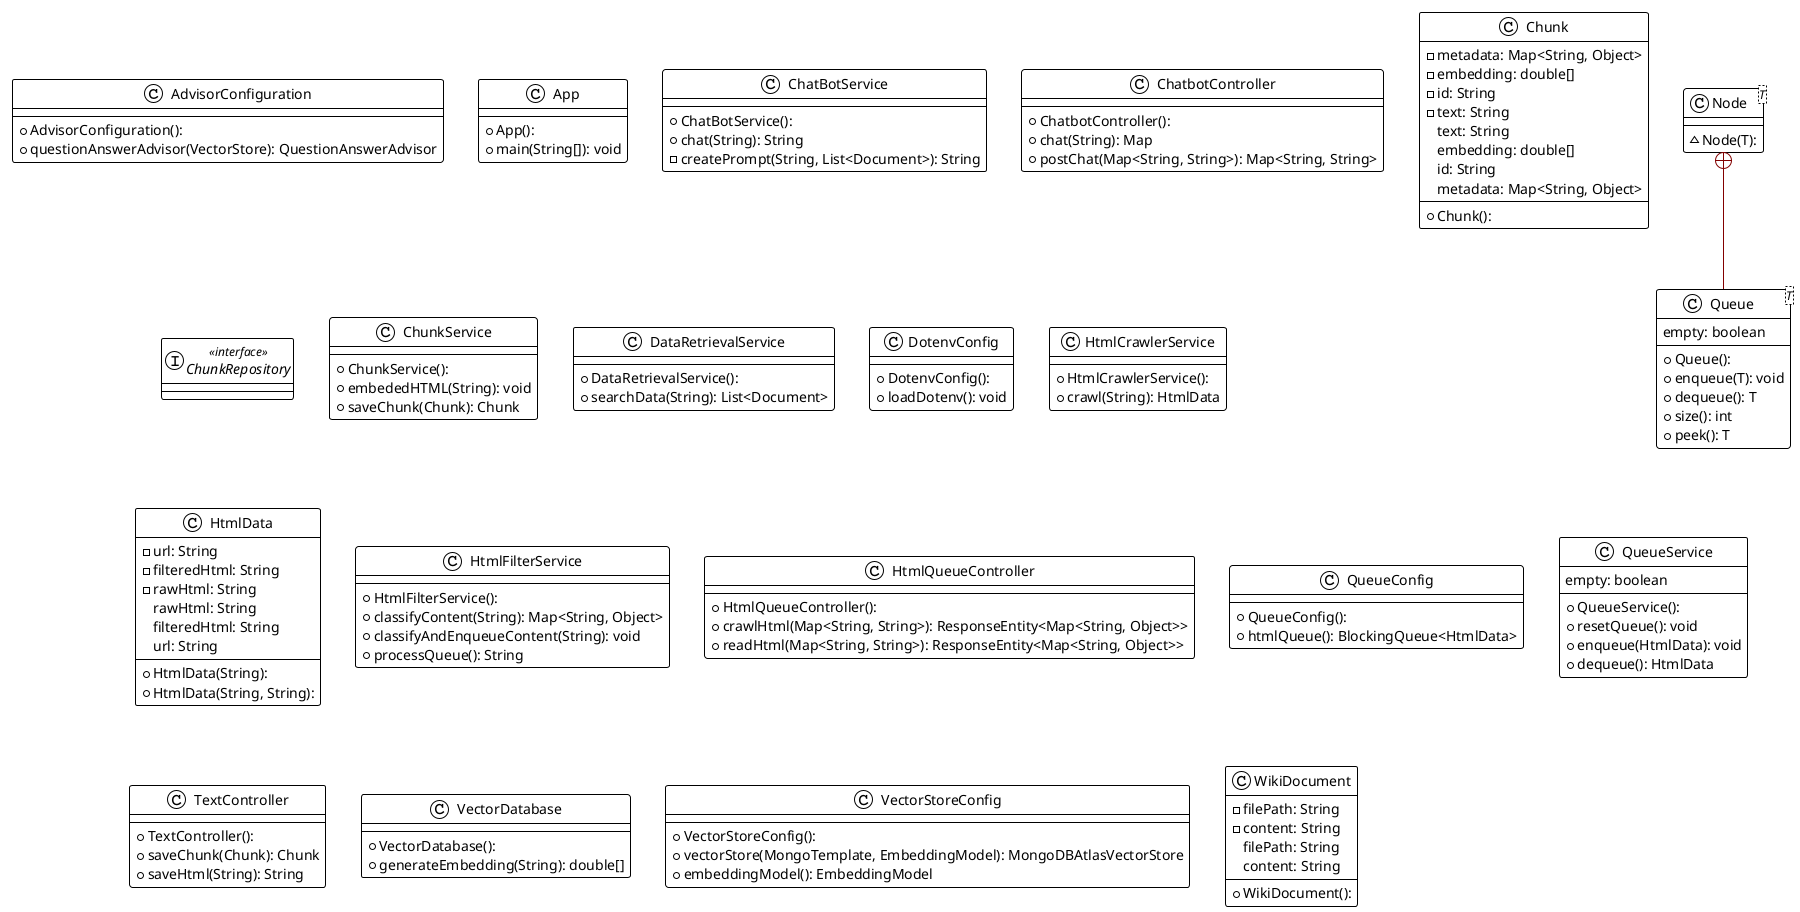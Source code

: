 @startuml

!theme plain
top to bottom direction
skinparam linetype ortho

class AdvisorConfiguration {
  + AdvisorConfiguration(): 
  + questionAnswerAdvisor(VectorStore): QuestionAnswerAdvisor
}
class App {
  + App(): 
  + main(String[]): void
}
class ChatBotService {
  + ChatBotService(): 
  + chat(String): String
  - createPrompt(String, List<Document>): String
}
class ChatbotController {
  + ChatbotController(): 
  + chat(String): Map
  + postChat(Map<String, String>): Map<String, String>
}
class Chunk {
  + Chunk(): 
  - metadata: Map<String, Object>
  - embedding: double[]
  - id: String
  - text: String
   text: String
   embedding: double[]
   id: String
   metadata: Map<String, Object>
}
interface ChunkRepository << interface >>
class ChunkService {
  + ChunkService(): 
  + embededHTML(String): void
  + saveChunk(Chunk): Chunk
}
class DataRetrievalService {
  + DataRetrievalService(): 
  + searchData(String): List<Document>
}
class DotenvConfig {
  + DotenvConfig(): 
  + loadDotenv(): void
}
class HtmlCrawlerService {
  + HtmlCrawlerService(): 
  + crawl(String): HtmlData
}
class HtmlData {
  + HtmlData(String): 
  + HtmlData(String, String): 
  - url: String
  - filteredHtml: String
  - rawHtml: String
   rawHtml: String
   filteredHtml: String
   url: String
}
class HtmlFilterService {
  + HtmlFilterService(): 
  + classifyContent(String): Map<String, Object>
  + classifyAndEnqueueContent(String): void
  + processQueue(): String
}
class HtmlQueueController {
  + HtmlQueueController(): 
  + crawlHtml(Map<String, String>): ResponseEntity<Map<String, Object>>
  + readHtml(Map<String, String>): ResponseEntity<Map<String, Object>>
}
class Node<T> {
  ~ Node(T): 
}
class Queue<T> {
  + Queue(): 
  + enqueue(T): void
  + dequeue(): T
  + size(): int
  + peek(): T
   empty: boolean
}
class QueueConfig {
  + QueueConfig(): 
  + htmlQueue(): BlockingQueue<HtmlData>
}
class QueueService {
  + QueueService(): 
  + resetQueue(): void
  + enqueue(HtmlData): void
  + dequeue(): HtmlData
   empty: boolean
}
class TextController {
  + TextController(): 
  + saveChunk(Chunk): Chunk
  + saveHtml(String): String
}
class VectorDatabase {
  + VectorDatabase(): 
  + generateEmbedding(String): double[]
}
class VectorStoreConfig {
  + VectorStoreConfig(): 
  + vectorStore(MongoTemplate, EmbeddingModel): MongoDBAtlasVectorStore
  + embeddingModel(): EmbeddingModel
}
class WikiDocument {
  + WikiDocument(): 
  - filePath: String
  - content: String
   filePath: String
   content: String
}

Node                  +-[#820000,plain]-  Queue                
@enduml
